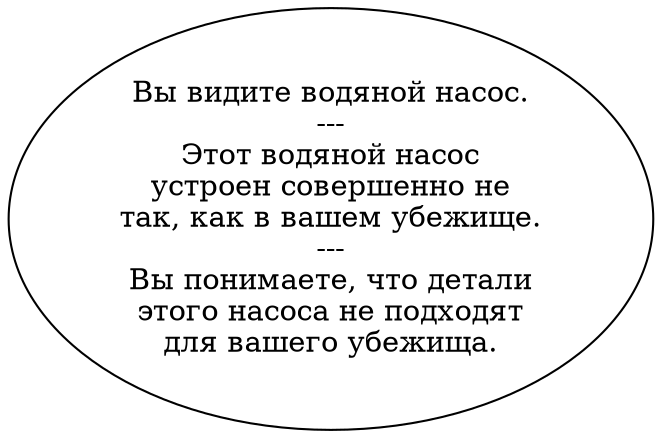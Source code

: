 digraph glowpump {
  "start" [style=filled       fillcolor="#FFFFFF"       color="#000000"]
  "start" [label="Вы видите водяной насос.\n---\nЭтот водяной насос\nустроен совершенно не\nтак, как в вашем убежище.\n---\nВы понимаете, что детали\nэтого насоса не подходят\nдля вашего убежища."]
}